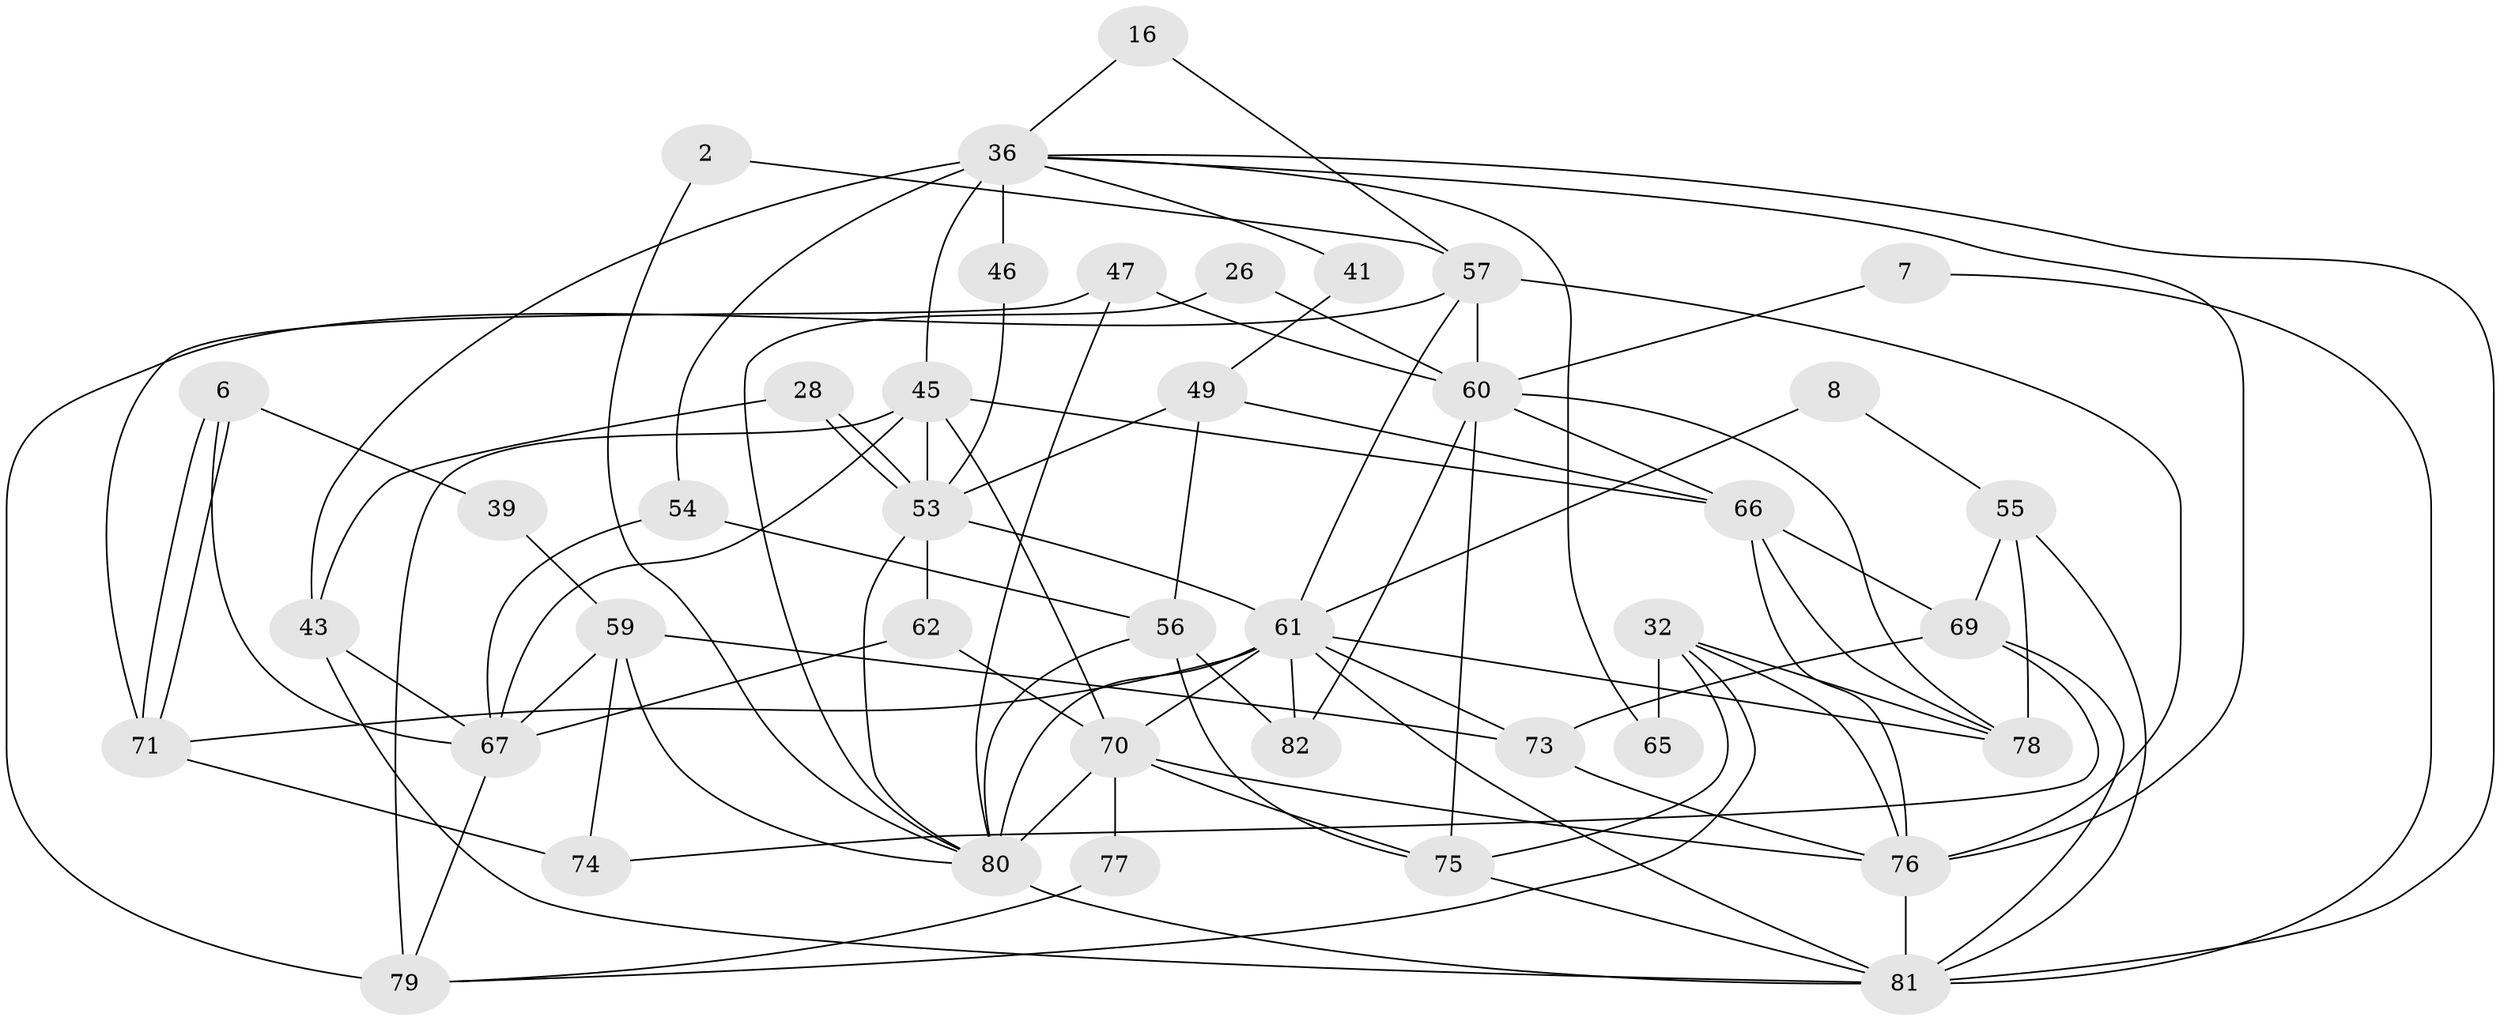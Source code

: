 // original degree distribution, {4: 0.24390243902439024, 2: 0.18292682926829268, 5: 0.23170731707317074, 3: 0.2073170731707317, 7: 0.024390243902439025, 6: 0.08536585365853659, 8: 0.024390243902439025}
// Generated by graph-tools (version 1.1) at 2025/50/03/09/25 04:50:17]
// undirected, 41 vertices, 95 edges
graph export_dot {
graph [start="1"]
  node [color=gray90,style=filled];
  2;
  6;
  7;
  8;
  16;
  26;
  28;
  32;
  36 [super="+15"];
  39;
  41;
  43;
  45 [super="+13+38"];
  46;
  47 [super="+30"];
  49;
  53 [super="+52"];
  54 [super="+23"];
  55;
  56;
  57 [super="+11"];
  59;
  60 [super="+34+37"];
  61 [super="+35+1+20"];
  62;
  65;
  66 [super="+4+40+58"];
  67 [super="+24"];
  69;
  70 [super="+33+48"];
  71;
  73 [super="+18+17"];
  74;
  75;
  76 [super="+27+44"];
  77;
  78;
  79 [super="+72"];
  80 [super="+29+68+51"];
  81 [super="+50+64"];
  82 [super="+25"];
  2 -- 57;
  2 -- 80;
  6 -- 71;
  6 -- 71;
  6 -- 67 [weight=2];
  6 -- 39;
  7 -- 81;
  7 -- 60;
  8 -- 55;
  8 -- 61;
  16 -- 57;
  16 -- 36;
  26 -- 80;
  26 -- 60;
  28 -- 53;
  28 -- 53;
  28 -- 43;
  32 -- 78;
  32 -- 79;
  32 -- 65;
  32 -- 75;
  32 -- 76;
  36 -- 46;
  36 -- 54;
  36 -- 65;
  36 -- 81;
  36 -- 45 [weight=3];
  36 -- 41;
  36 -- 43;
  36 -- 76;
  39 -- 59;
  41 -- 49;
  43 -- 67 [weight=2];
  43 -- 81;
  45 -- 53 [weight=2];
  45 -- 70 [weight=3];
  45 -- 67 [weight=2];
  45 -- 79;
  45 -- 66 [weight=2];
  46 -- 53;
  47 -- 80 [weight=2];
  47 -- 71;
  47 -- 60;
  49 -- 56;
  49 -- 66;
  49 -- 53;
  53 -- 61;
  53 -- 62;
  53 -- 80;
  54 -- 67 [weight=2];
  54 -- 56 [weight=2];
  55 -- 78;
  55 -- 69;
  55 -- 81;
  56 -- 75;
  56 -- 82;
  56 -- 80;
  57 -- 61;
  57 -- 60 [weight=2];
  57 -- 79;
  57 -- 76 [weight=2];
  59 -- 74;
  59 -- 67;
  59 -- 73;
  59 -- 80;
  60 -- 78;
  60 -- 82 [weight=2];
  60 -- 75;
  60 -- 66;
  61 -- 82 [weight=2];
  61 -- 71;
  61 -- 78;
  61 -- 70;
  61 -- 73;
  61 -- 80;
  61 -- 81;
  62 -- 67;
  62 -- 70;
  66 -- 69 [weight=2];
  66 -- 78;
  66 -- 76 [weight=2];
  67 -- 79;
  69 -- 74;
  69 -- 81 [weight=3];
  69 -- 73;
  70 -- 75;
  70 -- 76;
  70 -- 77;
  70 -- 80 [weight=3];
  71 -- 74;
  73 -- 76 [weight=2];
  75 -- 81;
  76 -- 81 [weight=2];
  77 -- 79;
  80 -- 81 [weight=4];
}

